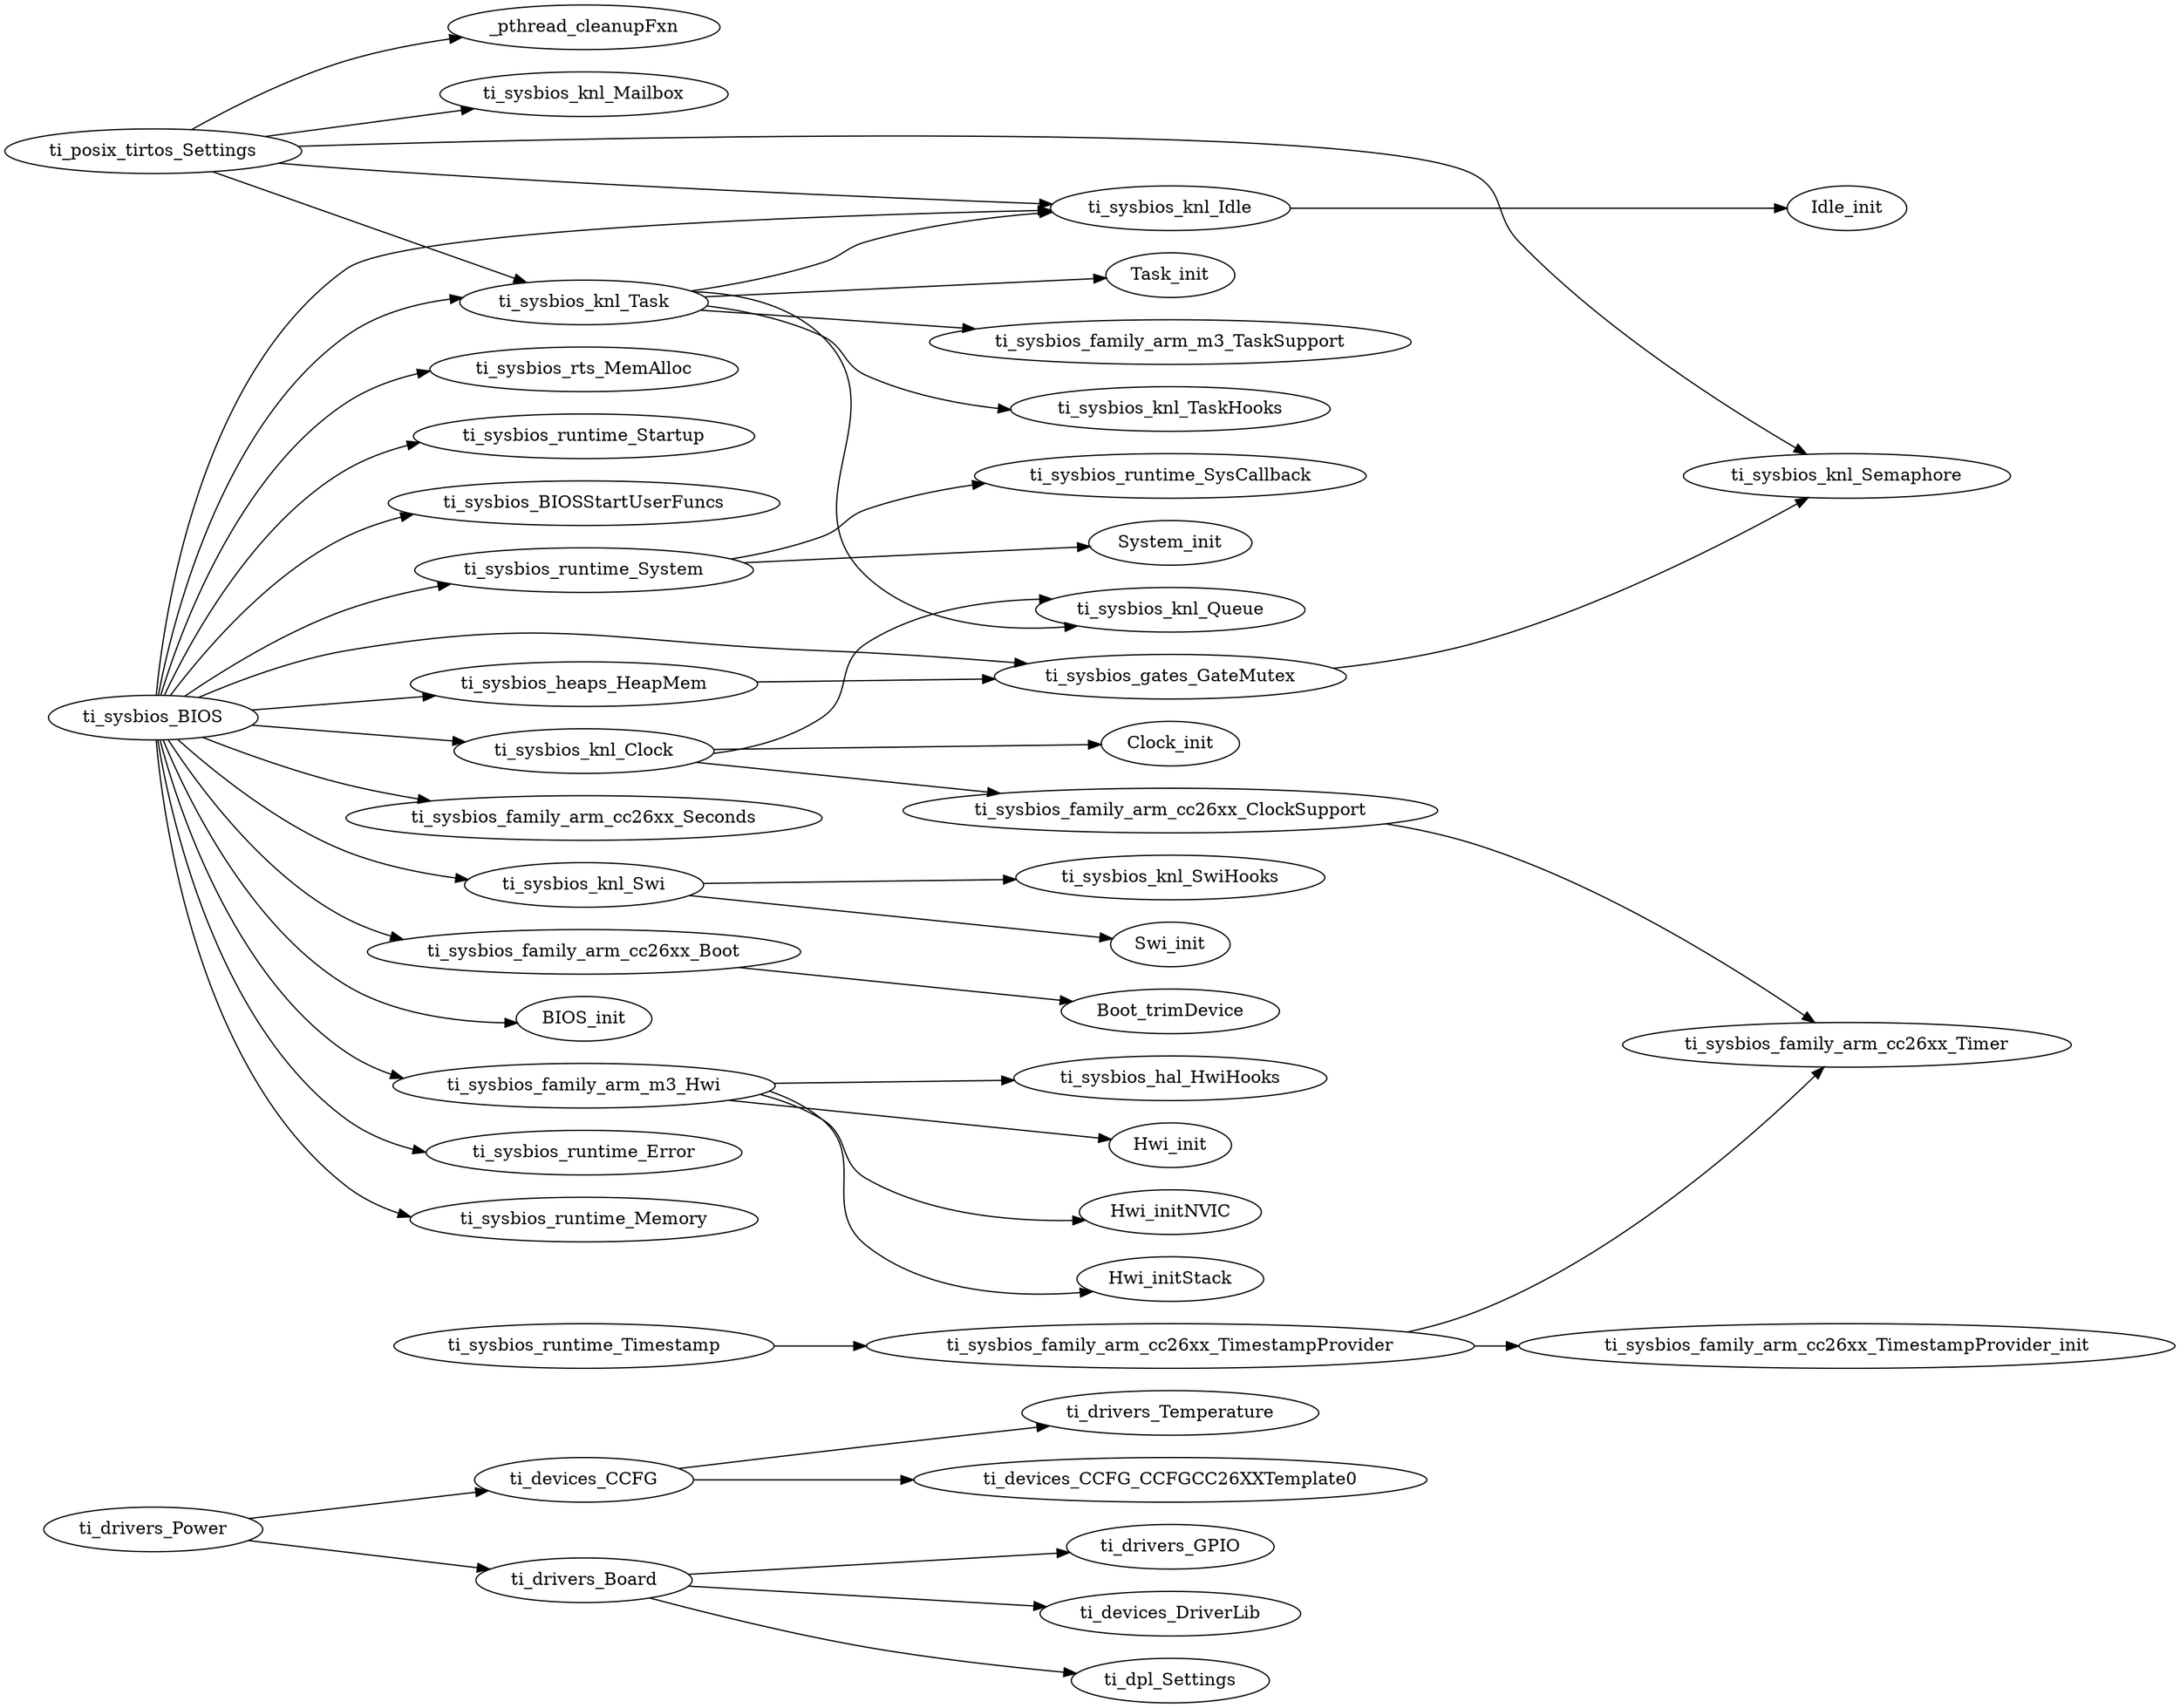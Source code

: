 digraph Model
{
    graph[rankdir=LR]

    // mod.$name=/ti/devices/CCFG
    ti_devices_CCFG -> ti_drivers_Temperature
    ti_devices_CCFG -> ti_devices_CCFG_CCFGCC26XXTemplate0

    // mod.$name=/ti/devices/CCFG/CCFGCC26XXTemplate

    // mod.$name=/ti/devices/DriverLib

    // mod.$name=/ti/dpl/Settings

    // mod.$name=/ti/drivers/Board
    ti_drivers_Board -> ti_drivers_GPIO
    ti_drivers_Board -> ti_devices_DriverLib
    ti_drivers_Board -> ti_dpl_Settings

    // mod.$name=/ti/drivers/GPIO

    // mod.$name=/ti/drivers/Power
    ti_drivers_Power -> ti_devices_CCFG
    ti_drivers_Power -> ti_drivers_Board

    // mod.$name=/ti/drivers/Temperature

    // mod.$name=/ti/posix/tirtos/Settings
    ti_posix_tirtos_Settings -> ti_sysbios_knl_Mailbox
    ti_posix_tirtos_Settings -> ti_sysbios_knl_Task
    ti_posix_tirtos_Settings -> ti_sysbios_knl_Semaphore
    ti_posix_tirtos_Settings -> ti_sysbios_knl_Idle
    ti_posix_tirtos_Settings -> _pthread_cleanupFxn

    // mod.$name=/ti/sysbios/BIOS
    ti_sysbios_BIOS -> ti_sysbios_knl_Idle
    ti_sysbios_BIOS -> ti_sysbios_runtime_Error
    ti_sysbios_BIOS -> ti_sysbios_runtime_Memory
    ti_sysbios_BIOS -> ti_sysbios_rts_MemAlloc
    ti_sysbios_BIOS -> ti_sysbios_runtime_System
    ti_sysbios_BIOS -> ti_sysbios_runtime_Startup
    ti_sysbios_BIOS -> ti_sysbios_BIOSStartUserFuncs
    ti_sysbios_BIOS -> ti_sysbios_knl_Clock
    ti_sysbios_BIOS -> ti_sysbios_knl_Task
    ti_sysbios_BIOS -> ti_sysbios_knl_Swi
    ti_sysbios_BIOS -> ti_sysbios_heaps_HeapMem
    ti_sysbios_BIOS -> ti_sysbios_gates_GateMutex
    ti_sysbios_BIOS -> ti_sysbios_family_arm_cc26xx_Seconds
    ti_sysbios_BIOS -> ti_sysbios_family_arm_cc26xx_Boot
    ti_sysbios_BIOS -> ti_sysbios_family_arm_m3_Hwi
    ti_sysbios_BIOS -> BIOS_init

    // mod.$name=/ti/sysbios/BIOSStartUserFuncs

    // mod.$name=/ti/sysbios/family/arm/cc26xx/Boot
    ti_sysbios_family_arm_cc26xx_Boot -> Boot_trimDevice

    // mod.$name=/ti/sysbios/family/arm/cc26xx/ClockSupport
    ti_sysbios_family_arm_cc26xx_ClockSupport -> ti_sysbios_family_arm_cc26xx_Timer

    // mod.$name=/ti/sysbios/family/arm/cc26xx/Seconds

    // mod.$name=/ti/sysbios/family/arm/cc26xx/Timer

    // mod.$name=/ti/sysbios/family/arm/cc26xx/TimestampProvider
    ti_sysbios_family_arm_cc26xx_TimestampProvider -> ti_sysbios_family_arm_cc26xx_Timer
    ti_sysbios_family_arm_cc26xx_TimestampProvider -> ti_sysbios_family_arm_cc26xx_TimestampProvider_init

    // mod.$name=/ti/sysbios/family/arm/m3/Hwi
    ti_sysbios_family_arm_m3_Hwi -> ti_sysbios_hal_HwiHooks
    ti_sysbios_family_arm_m3_Hwi -> Hwi_init
    ti_sysbios_family_arm_m3_Hwi -> Hwi_initNVIC
    ti_sysbios_family_arm_m3_Hwi -> Hwi_initStack

    // mod.$name=/ti/sysbios/family/arm/m3/TaskSupport

    // mod.$name=/ti/sysbios/gates/GateMutex
    ti_sysbios_gates_GateMutex -> ti_sysbios_knl_Semaphore

    // mod.$name=/ti/sysbios/hal/HwiHooks

    // mod.$name=/ti/sysbios/heaps/HeapMem
    ti_sysbios_heaps_HeapMem -> ti_sysbios_gates_GateMutex

    // mod.$name=/ti/sysbios/knl/Clock
    ti_sysbios_knl_Clock -> ti_sysbios_family_arm_cc26xx_ClockSupport
    ti_sysbios_knl_Clock -> ti_sysbios_knl_Queue
    ti_sysbios_knl_Clock -> Clock_init

    // mod.$name=/ti/sysbios/knl/Event

    // mod.$name=/ti/sysbios/knl/Idle
    ti_sysbios_knl_Idle -> Idle_init

    // mod.$name=/ti/sysbios/knl/Mailbox

    // mod.$name=/ti/sysbios/knl/Queue

    // mod.$name=/ti/sysbios/knl/Semaphore

    // mod.$name=/ti/sysbios/knl/Swi
    ti_sysbios_knl_Swi -> ti_sysbios_knl_SwiHooks
    ti_sysbios_knl_Swi -> Swi_init

    // mod.$name=/ti/sysbios/knl/SwiHooks

    // mod.$name=/ti/sysbios/knl/Task
    ti_sysbios_knl_Task -> ti_sysbios_knl_Idle
    ti_sysbios_knl_Task -> ti_sysbios_family_arm_m3_TaskSupport
    ti_sysbios_knl_Task -> ti_sysbios_knl_TaskHooks
    ti_sysbios_knl_Task -> ti_sysbios_knl_Queue
    ti_sysbios_knl_Task -> Task_init

    // mod.$name=/ti/sysbios/knl/TaskHooks

    // mod.$name=/ti/sysbios/rts/MemAlloc

    // mod.$name=/ti/sysbios/runtime/Error

    // mod.$name=/ti/sysbios/runtime/Memory

    // mod.$name=/ti/sysbios/runtime/Startup

    // mod.$name=/ti/sysbios/runtime/SysCallback

    // mod.$name=/ti/sysbios/runtime/System
    ti_sysbios_runtime_System -> ti_sysbios_runtime_SysCallback
    ti_sysbios_runtime_System -> System_init

    // mod.$name=/ti/sysbios/runtime/Timestamp
    ti_sysbios_runtime_Timestamp -> ti_sysbios_family_arm_cc26xx_TimestampProvider
}
